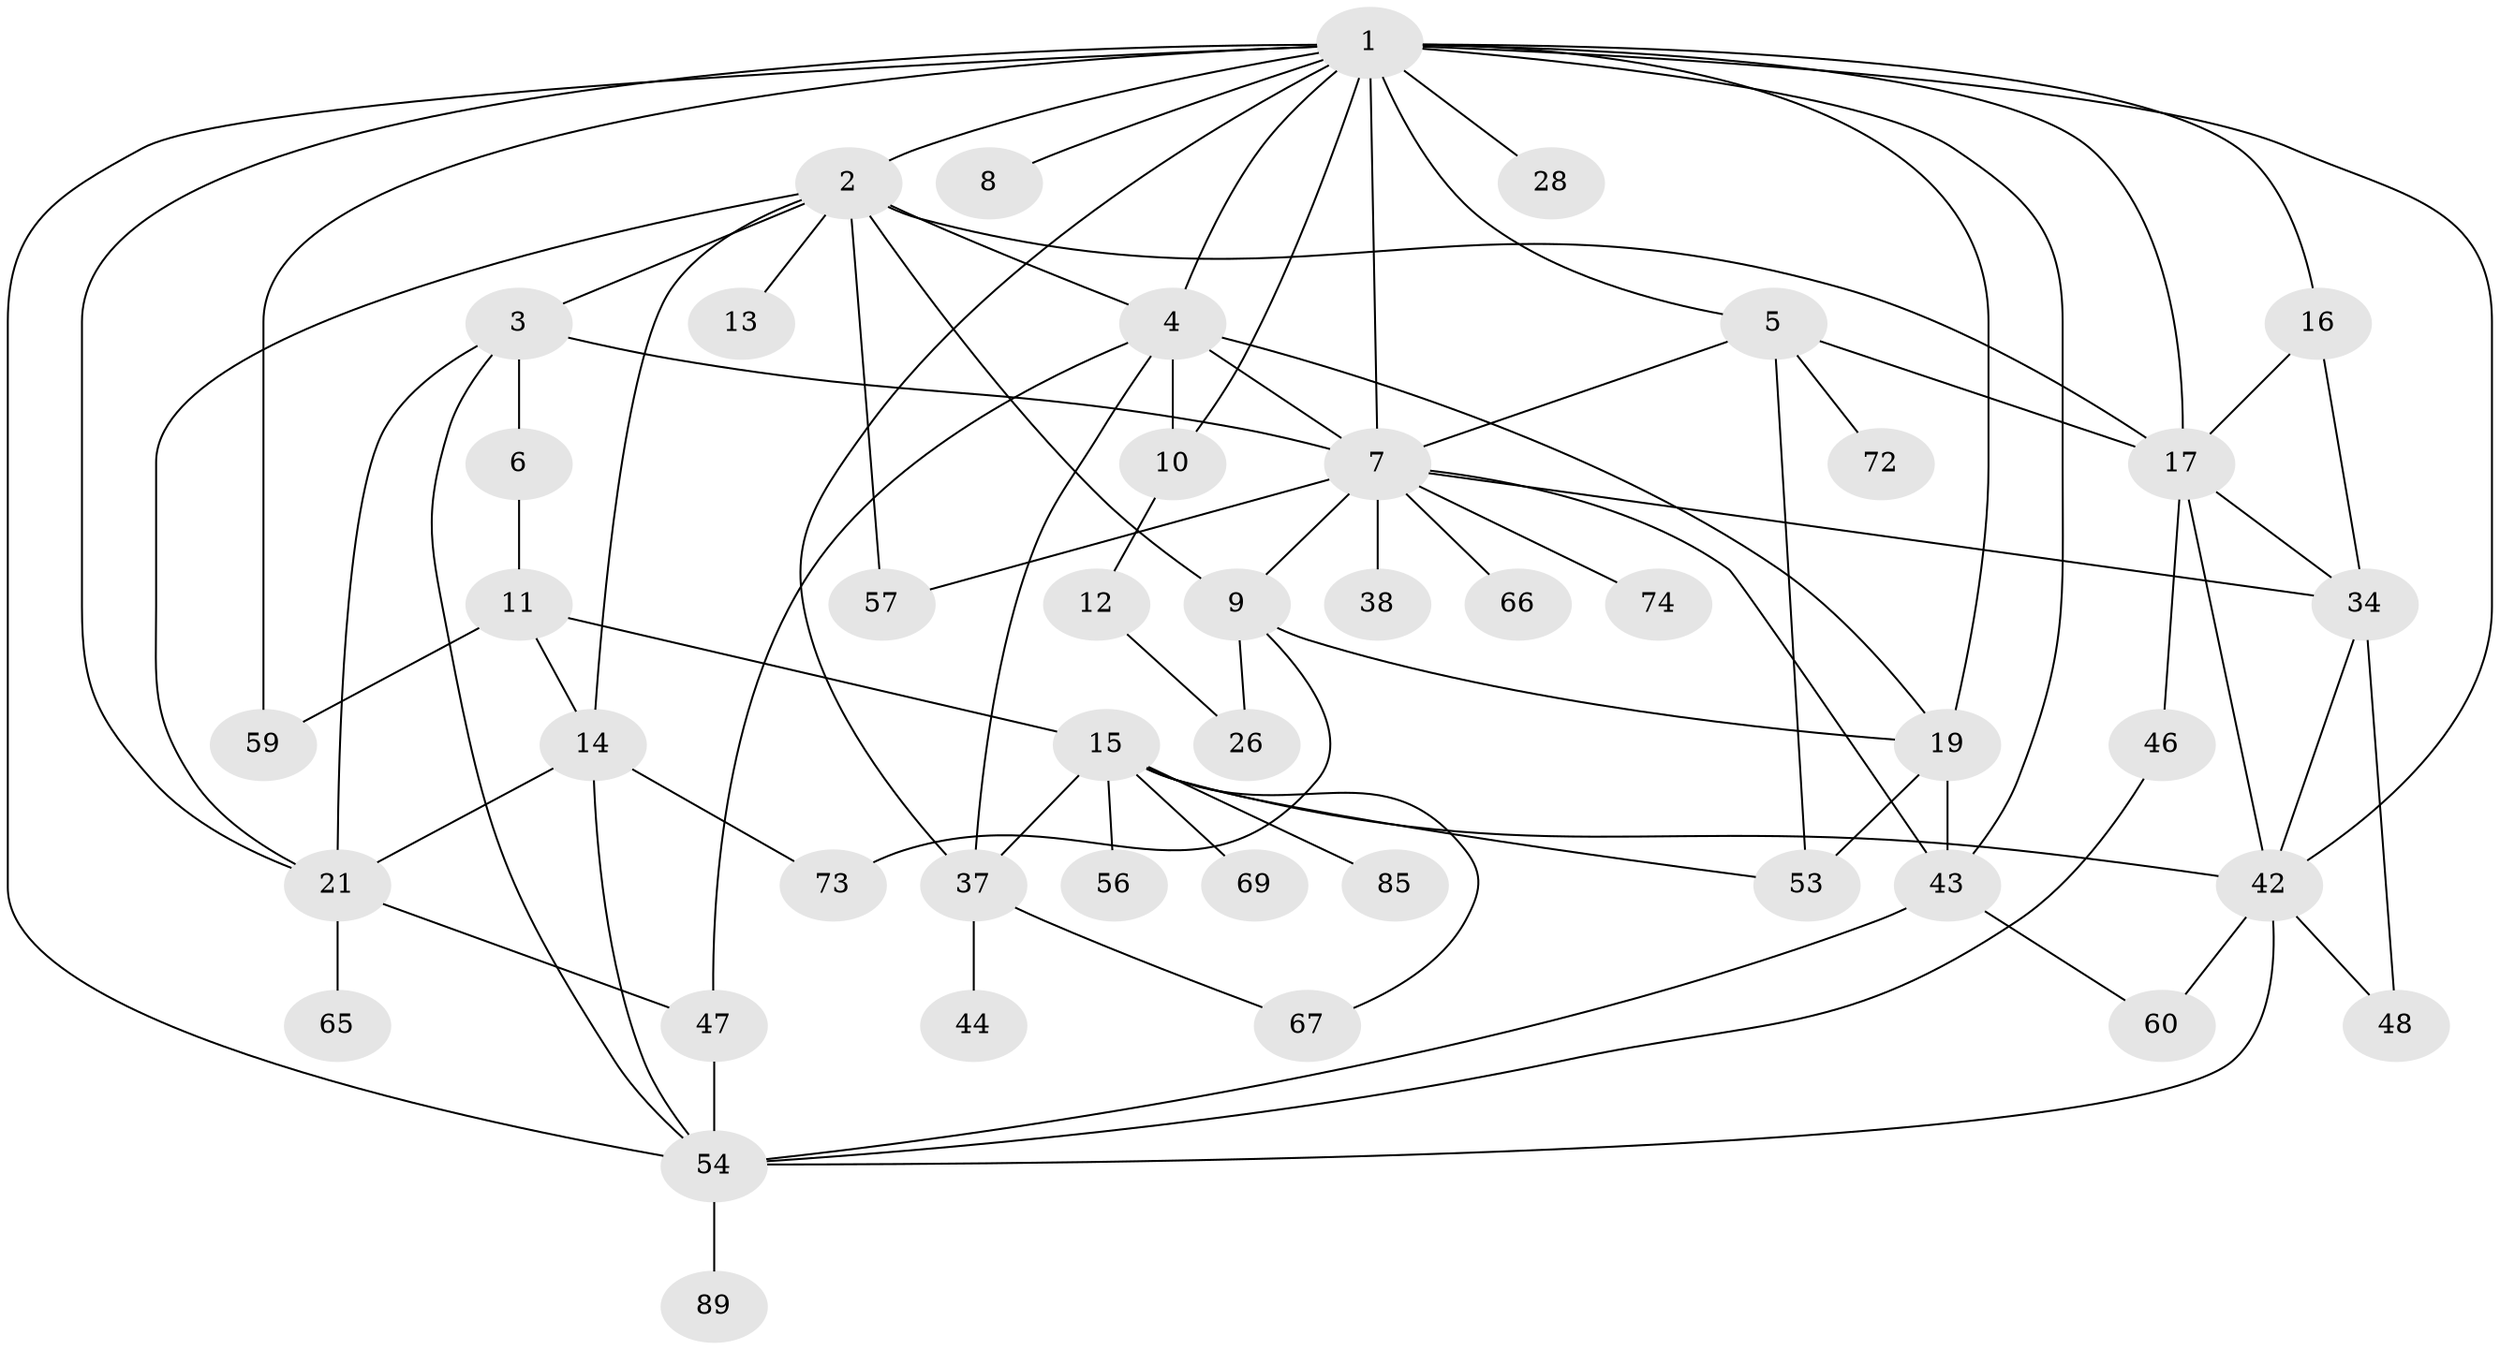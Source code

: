 // original degree distribution, {10: 0.01098901098901099, 11: 0.01098901098901099, 5: 0.054945054945054944, 6: 0.03296703296703297, 4: 0.17582417582417584, 2: 0.25274725274725274, 1: 0.18681318681318682, 3: 0.26373626373626374, 7: 0.01098901098901099}
// Generated by graph-tools (version 1.1) at 2025/13/03/09/25 04:13:27]
// undirected, 45 vertices, 84 edges
graph export_dot {
graph [start="1"]
  node [color=gray90,style=filled];
  1 [super="+25+20"];
  2;
  3;
  4 [super="+30"];
  5 [super="+23+24"];
  6;
  7 [super="+39+22+31+27"];
  8;
  9;
  10 [super="+90"];
  11;
  12;
  13;
  14 [super="+70+80"];
  15 [super="+52+40+78"];
  16 [super="+18"];
  17 [super="+41+87+32"];
  19 [super="+77+36"];
  21 [super="+50"];
  26;
  28;
  34 [super="+45+49"];
  37 [super="+51"];
  38;
  42 [super="+58+83"];
  43 [super="+62+79"];
  44;
  46;
  47;
  48 [super="+91"];
  53;
  54 [super="+55"];
  56;
  57 [super="+75"];
  59;
  60;
  65;
  66;
  67;
  69;
  72 [super="+76"];
  73;
  74;
  85;
  89;
  1 -- 2 [weight=2];
  1 -- 5;
  1 -- 8;
  1 -- 16;
  1 -- 59;
  1 -- 19 [weight=3];
  1 -- 28;
  1 -- 21;
  1 -- 4;
  1 -- 54;
  1 -- 37;
  1 -- 42;
  1 -- 43;
  1 -- 7;
  1 -- 17;
  1 -- 10;
  2 -- 3;
  2 -- 4;
  2 -- 9;
  2 -- 13;
  2 -- 14;
  2 -- 17 [weight=2];
  2 -- 57;
  2 -- 21;
  3 -- 6;
  3 -- 7;
  3 -- 21;
  3 -- 54;
  4 -- 10;
  4 -- 19;
  4 -- 47;
  4 -- 37;
  4 -- 7;
  5 -- 72;
  5 -- 17;
  5 -- 53;
  5 -- 7;
  6 -- 11;
  7 -- 57;
  7 -- 34;
  7 -- 43;
  7 -- 66;
  7 -- 38;
  7 -- 9;
  7 -- 74;
  9 -- 26;
  9 -- 73;
  9 -- 19;
  10 -- 12;
  11 -- 15;
  11 -- 59;
  11 -- 14;
  12 -- 26;
  14 -- 73;
  14 -- 21;
  14 -- 54;
  15 -- 67;
  15 -- 42;
  15 -- 85;
  15 -- 56;
  15 -- 69;
  15 -- 37;
  15 -- 53;
  16 -- 17;
  16 -- 34;
  17 -- 46;
  17 -- 34;
  17 -- 42;
  19 -- 43 [weight=2];
  19 -- 53;
  21 -- 65;
  21 -- 47;
  34 -- 48;
  34 -- 42;
  37 -- 44;
  37 -- 67;
  42 -- 60;
  42 -- 54;
  42 -- 48;
  43 -- 54;
  43 -- 60;
  46 -- 54;
  47 -- 54;
  54 -- 89;
}
